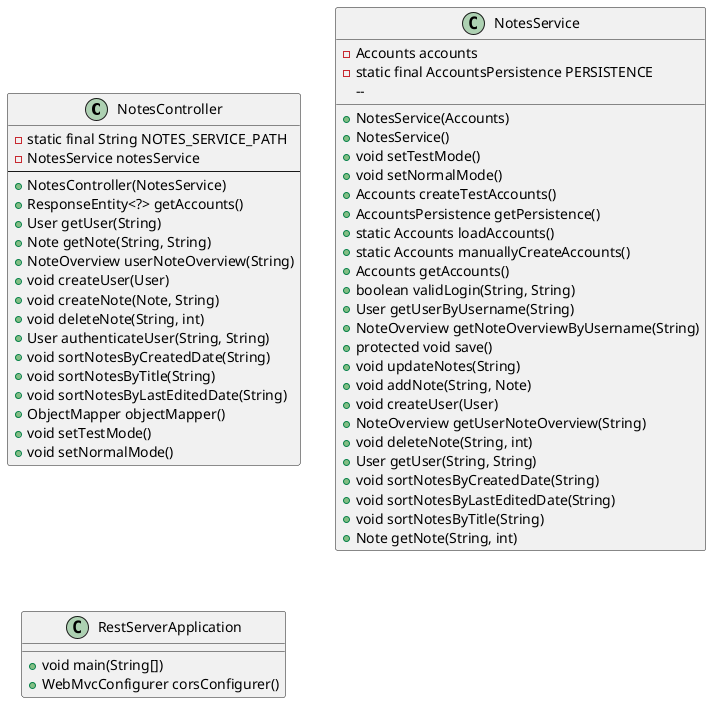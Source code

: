 @startuml classDiagramRest

class NotesController {
  	- static final String NOTES_SERVICE_PATH
  	- NotesService notesService
  	--
  	+ NotesController(NotesService)
  	+ ResponseEntity<?> getAccounts()
  	+ User getUser(String)
  	+ Note getNote(String, String)
  	+ NoteOverview userNoteOverview(String)
  	+ void createUser(User)
  	+ void createNote(Note, String)
  	+ void deleteNote(String, int)
  	+ User authenticateUser(String, String)
  	+ void sortNotesByCreatedDate(String)
  	+ void sortNotesByTitle(String)
  	+ void sortNotesByLastEditedDate(String)
  	+ ObjectMapper objectMapper()
  	+ void setTestMode()
  	+ void setNormalMode()
}

class NotesService {
	- Accounts accounts
  	- static final AccountsPersistence PERSISTENCE
  	--
  	+ NotesService(Accounts)
  	+ NotesService()
  	+ void setTestMode()
  	+ void setNormalMode()
  	+ Accounts createTestAccounts()
  	+ AccountsPersistence getPersistence()
  	+ static Accounts loadAccounts()
  	+ static Accounts manuallyCreateAccounts()
  	+ Accounts getAccounts()
  	+ boolean validLogin(String, String)
  	+ User getUserByUsername(String)
  	+ NoteOverview getNoteOverviewByUsername(String)
  	+ protected void save()
  	+ void updateNotes(String)
  	+ void addNote(String, Note)
  	+ void createUser(User)
  	+ NoteOverview getUserNoteOverview(String)
  	+ void deleteNote(String, int)
  	+ User getUser(String, String)
  	+ void sortNotesByCreatedDate(String)
  	+ void sortNotesByLastEditedDate(String)
  	+ void sortNotesByTitle(String)
  	+ Note getNote(String, int)
}

class RestServerApplication {
  	+ void main(String[])
  	+ WebMvcConfigurer corsConfigurer()
}

@enduml